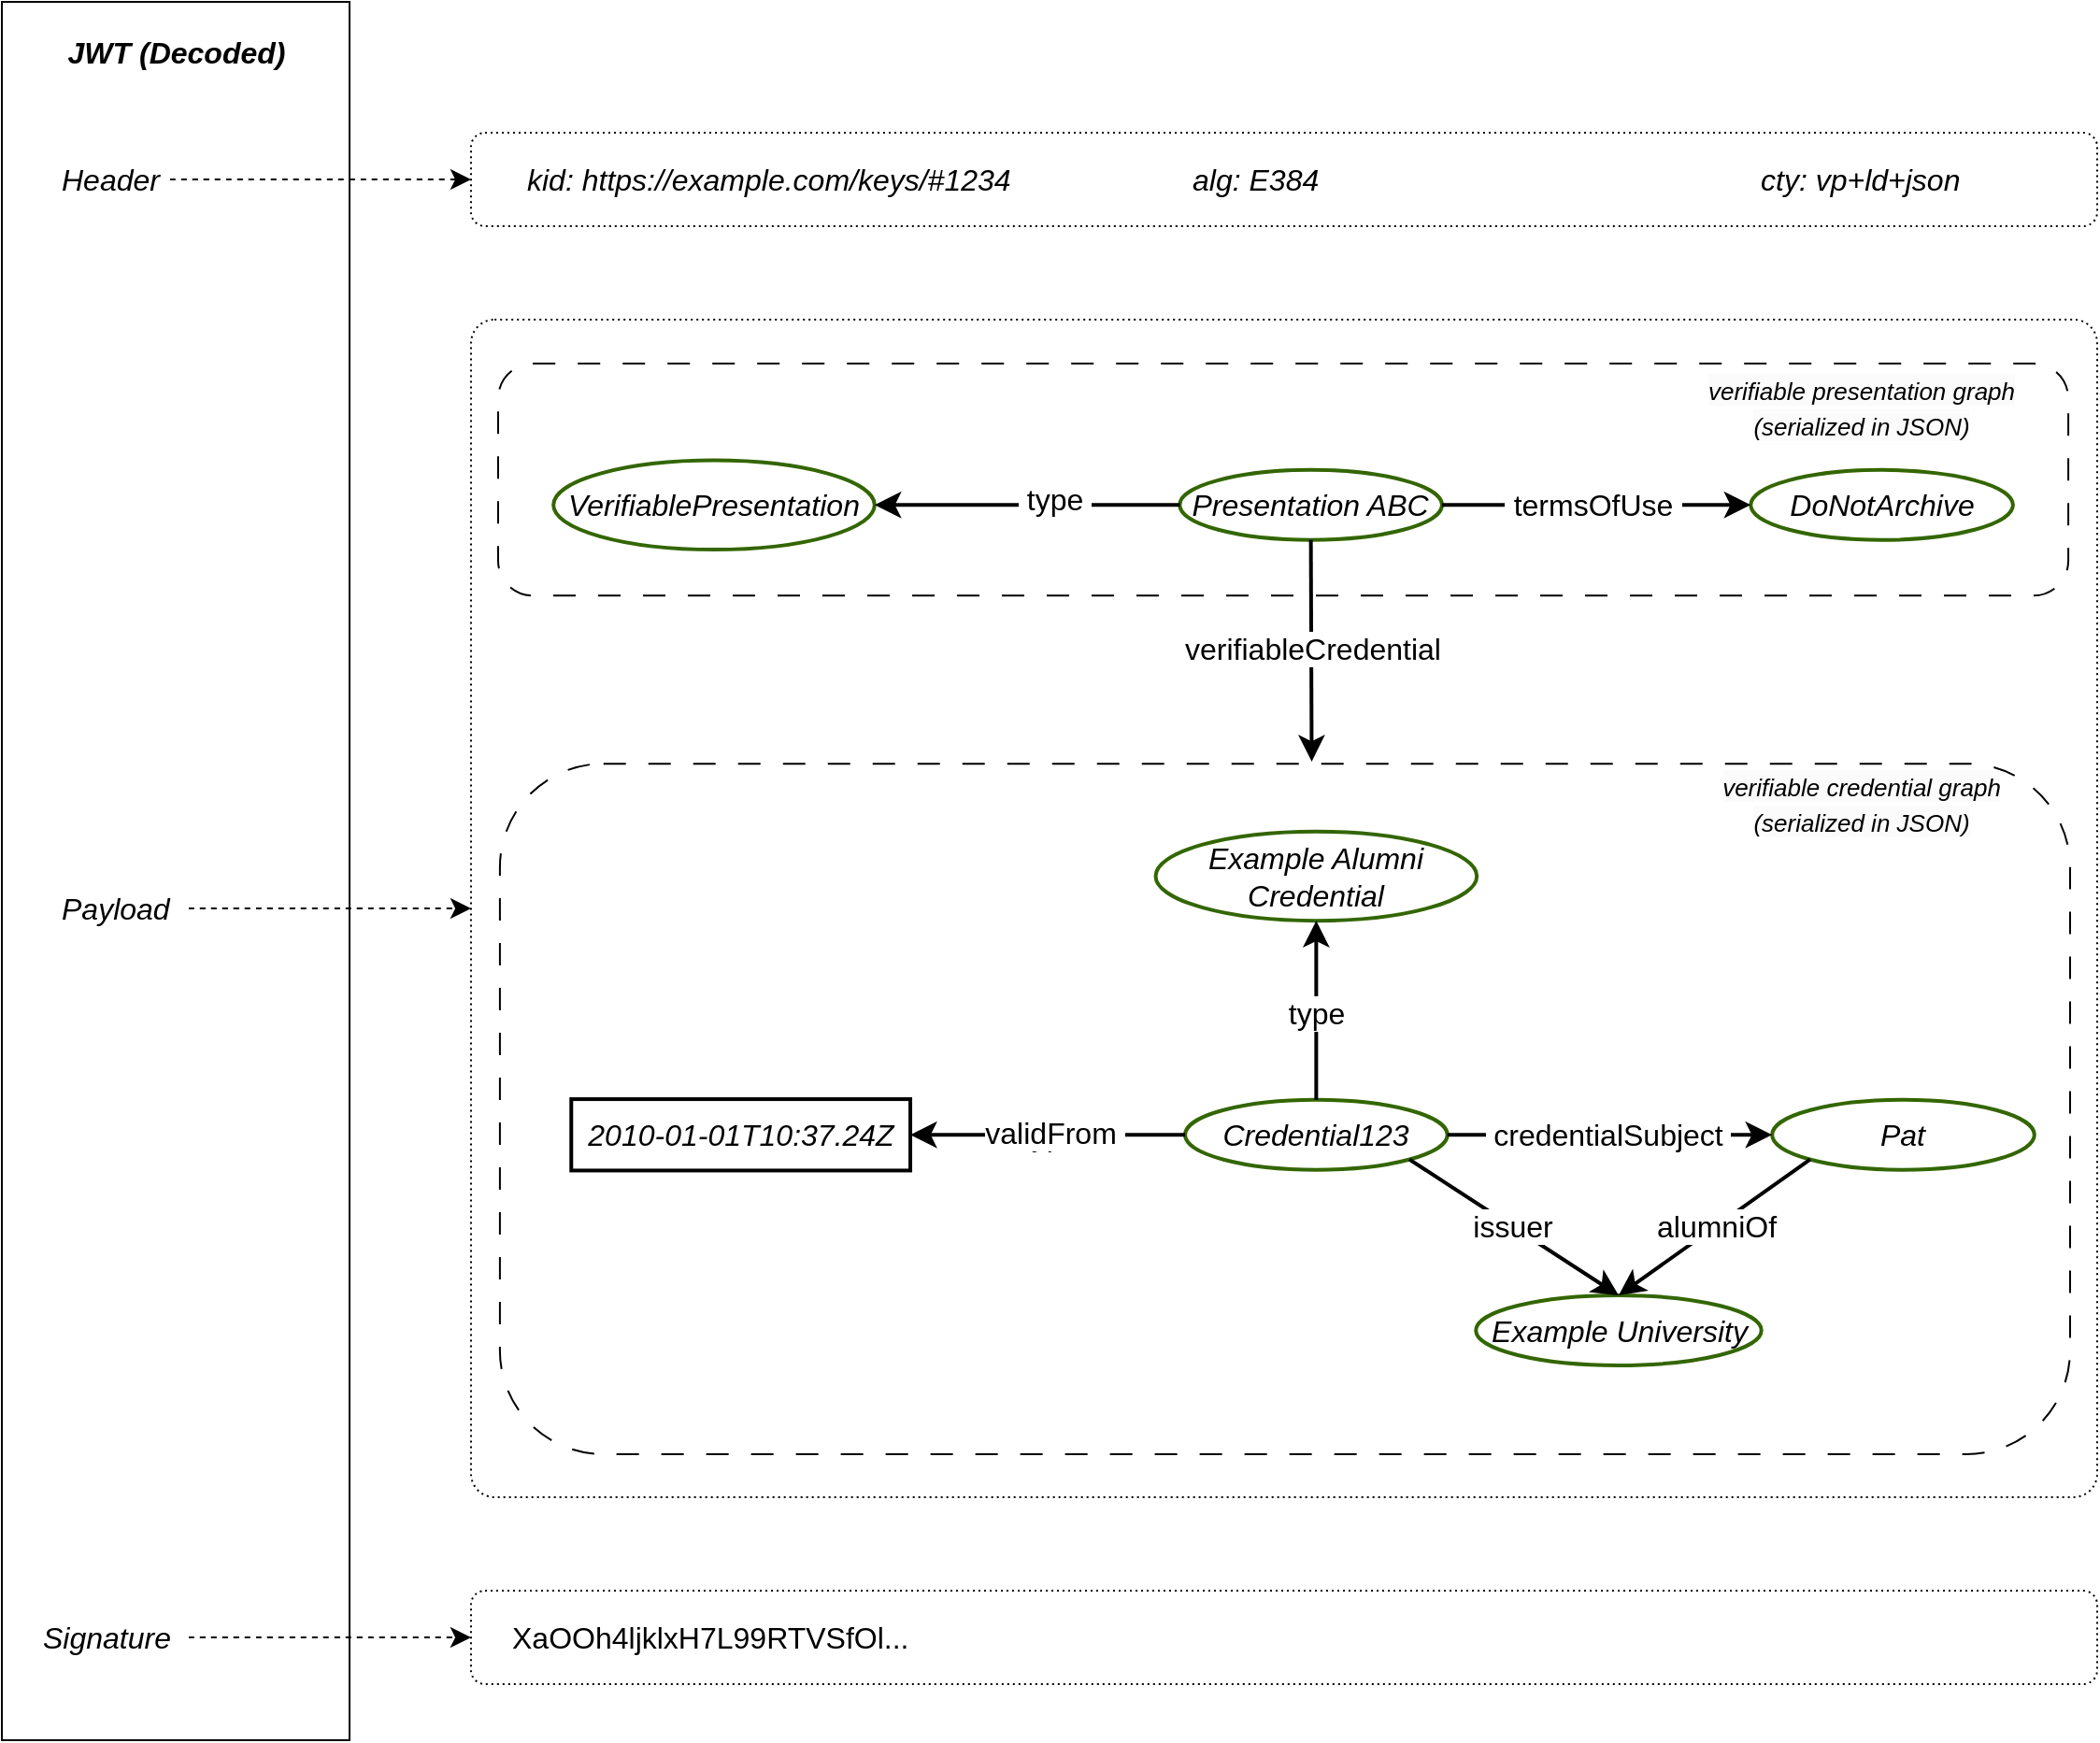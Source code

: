 <mxfile version="22.1.11" type="device">
  <diagram name="Page-1" id="ZRe_wIOORr0k_d4isBBX">
    <mxGraphModel dx="2851" dy="2033" grid="1" gridSize="10" guides="1" tooltips="1" connect="1" arrows="1" fold="1" page="1" pageScale="1" pageWidth="1169" pageHeight="827" math="0" shadow="0">
      <root>
        <mxCell id="0" />
        <mxCell id="1" parent="0" />
        <mxCell id="l4elXfhYGXROxwvpLcCw-24" value="" style="rounded=0;whiteSpace=wrap;html=1;fontSize=16;fillColor=none;" parent="1" vertex="1">
          <mxGeometry x="-1140" y="-810" width="186" height="930" as="geometry" />
        </mxCell>
        <mxCell id="l4elXfhYGXROxwvpLcCw-27" value="&lt;i&gt;&lt;b&gt;JWT (Decoded)&lt;/b&gt;&lt;/i&gt;" style="text;strokeColor=none;fillColor=none;html=1;align=center;verticalAlign=middle;whiteSpace=wrap;rounded=0;fontSize=16;" parent="1" vertex="1">
          <mxGeometry x="-1136.5" y="-800" width="179" height="34" as="geometry" />
        </mxCell>
        <mxCell id="l4elXfhYGXROxwvpLcCw-32" style="edgeStyle=none;curved=1;rounded=0;orthogonalLoop=1;jettySize=auto;html=1;exitX=1;exitY=0.5;exitDx=0;exitDy=0;fontSize=12;startSize=8;endSize=8;entryX=0;entryY=0.5;entryDx=0;entryDy=0;dashed=1;" parent="1" source="l4elXfhYGXROxwvpLcCw-28" target="ER31MuB_UY-cCxpY8kVJ-3" edge="1">
          <mxGeometry relative="1" as="geometry">
            <mxPoint x="-887" y="-775" as="targetPoint" />
          </mxGeometry>
        </mxCell>
        <mxCell id="l4elXfhYGXROxwvpLcCw-28" value="Header" style="text;strokeColor=none;fillColor=none;html=1;align=left;verticalAlign=middle;whiteSpace=wrap;rounded=0;fontSize=16;fontStyle=2" parent="1" vertex="1">
          <mxGeometry x="-1110" y="-730" width="60" height="30" as="geometry" />
        </mxCell>
        <mxCell id="l4elXfhYGXROxwvpLcCw-29" value="Payload&amp;nbsp;&amp;nbsp;" style="text;strokeColor=none;fillColor=none;html=1;align=left;verticalAlign=middle;whiteSpace=wrap;rounded=0;fontSize=16;fontStyle=2" parent="1" vertex="1">
          <mxGeometry x="-1110" y="-340" width="70" height="30" as="geometry" />
        </mxCell>
        <mxCell id="l4elXfhYGXROxwvpLcCw-30" value="Signature" style="text;strokeColor=none;fillColor=none;html=1;align=left;verticalAlign=middle;whiteSpace=wrap;rounded=0;fontSize=16;fontStyle=2" parent="1" vertex="1">
          <mxGeometry x="-1120" y="50" width="80" height="30" as="geometry" />
        </mxCell>
        <mxCell id="l4elXfhYGXROxwvpLcCw-33" style="edgeStyle=none;curved=1;rounded=0;orthogonalLoop=1;jettySize=auto;html=1;fontSize=12;startSize=8;endSize=8;dashed=1;exitX=1;exitY=0.5;exitDx=0;exitDy=0;entryX=0;entryY=0.5;entryDx=0;entryDy=0;" parent="1" source="l4elXfhYGXROxwvpLcCw-29" target="LiLZqgPSFhY8t4uFKLDl-37" edge="1">
          <mxGeometry relative="1" as="geometry">
            <mxPoint x="-1037" y="-480" as="sourcePoint" />
            <mxPoint x="-930" y="-290" as="targetPoint" />
          </mxGeometry>
        </mxCell>
        <mxCell id="l4elXfhYGXROxwvpLcCw-34" style="edgeStyle=none;curved=1;rounded=0;orthogonalLoop=1;jettySize=auto;html=1;fontSize=12;startSize=8;endSize=8;entryX=0;entryY=0.5;entryDx=0;entryDy=0;dashed=1;exitX=1;exitY=0.5;exitDx=0;exitDy=0;" parent="1" source="l4elXfhYGXROxwvpLcCw-30" target="l4elXfhYGXROxwvpLcCw-14" edge="1">
          <mxGeometry relative="1" as="geometry">
            <mxPoint x="-1030" y="65" as="sourcePoint" />
            <mxPoint x="-887" y="-132" as="targetPoint" />
          </mxGeometry>
        </mxCell>
        <mxCell id="ER31MuB_UY-cCxpY8kVJ-5" value="" style="group" parent="1" vertex="1" connectable="0">
          <mxGeometry x="-889" y="40" width="870" height="50" as="geometry" />
        </mxCell>
        <mxCell id="l4elXfhYGXROxwvpLcCw-14" value="" style="rounded=1;whiteSpace=wrap;html=1;fontSize=16;fillColor=none;dashed=1;dashPattern=1 2;" parent="ER31MuB_UY-cCxpY8kVJ-5" vertex="1">
          <mxGeometry width="870" height="50" as="geometry" />
        </mxCell>
        <mxCell id="JoZCwbDOvjXTbyjPgoR8-8" value="XaOOh4ljklxH7L99RTVSfOl..." style="text;strokeColor=none;fillColor=none;html=1;align=left;verticalAlign=middle;whiteSpace=wrap;rounded=0;fontSize=16;" parent="ER31MuB_UY-cCxpY8kVJ-5" vertex="1">
          <mxGeometry x="20" y="10" width="410" height="30" as="geometry" />
        </mxCell>
        <mxCell id="0PFf2DRD9uwXxl9YzXG2-1" value="" style="group" parent="1" vertex="1" connectable="0">
          <mxGeometry x="-889" y="-740" width="870" height="50" as="geometry" />
        </mxCell>
        <mxCell id="ER31MuB_UY-cCxpY8kVJ-3" value="" style="rounded=1;whiteSpace=wrap;html=1;fontSize=16;fillColor=none;dashed=1;dashPattern=1 2;" parent="0PFf2DRD9uwXxl9YzXG2-1" vertex="1">
          <mxGeometry width="870" height="50" as="geometry" />
        </mxCell>
        <mxCell id="l4elXfhYGXROxwvpLcCw-8" value="&lt;i&gt;kid: https://example.com/keys/#1234&lt;/i&gt;" style="text;strokeColor=none;fillColor=none;html=1;align=left;verticalAlign=middle;whiteSpace=wrap;rounded=0;fontSize=16;flipH=0;" parent="0PFf2DRD9uwXxl9YzXG2-1" vertex="1">
          <mxGeometry x="28" y="10" width="263" height="30" as="geometry" />
        </mxCell>
        <mxCell id="l4elXfhYGXROxwvpLcCw-9" value="&lt;i&gt;alg: E384&lt;/i&gt;" style="text;strokeColor=none;fillColor=none;html=1;align=left;verticalAlign=middle;whiteSpace=wrap;rounded=0;fontSize=16;flipH=0;" parent="0PFf2DRD9uwXxl9YzXG2-1" vertex="1">
          <mxGeometry x="384" y="10" width="160" height="30" as="geometry" />
        </mxCell>
        <mxCell id="l4elXfhYGXROxwvpLcCw-11" value="&lt;i&gt;cty: vp+ld+json&lt;/i&gt;" style="text;strokeColor=none;fillColor=none;html=1;align=left;verticalAlign=middle;whiteSpace=wrap;rounded=0;fontSize=16;flipH=0;" parent="0PFf2DRD9uwXxl9YzXG2-1" vertex="1">
          <mxGeometry x="688" y="10" width="160" height="30" as="geometry" />
        </mxCell>
        <mxCell id="8jJuMWRubzlYc9QQxYml-2" value="" style="group" vertex="1" connectable="0" parent="1">
          <mxGeometry x="-889" y="-640" width="870" height="630" as="geometry" />
        </mxCell>
        <mxCell id="LiLZqgPSFhY8t4uFKLDl-37" value="" style="rounded=1;whiteSpace=wrap;html=1;fontSize=16;fillColor=none;dashed=1;dashPattern=1 2;arcSize=2;" parent="8jJuMWRubzlYc9QQxYml-2" vertex="1">
          <mxGeometry width="870" height="630" as="geometry" />
        </mxCell>
        <mxCell id="LiLZqgPSFhY8t4uFKLDl-7" value="" style="rounded=1;whiteSpace=wrap;html=1;fontSize=16;fillColor=none;dashed=1;dashPattern=12 12;" parent="8jJuMWRubzlYc9QQxYml-2" vertex="1">
          <mxGeometry x="14.5" y="23.56" width="840.045" height="124.098" as="geometry" />
        </mxCell>
        <mxCell id="I-3xDNqU13IutiKupr62-10" style="edgeStyle=none;curved=1;rounded=0;orthogonalLoop=1;jettySize=auto;html=1;exitX=0;exitY=0.5;exitDx=0;exitDy=0;fontSize=12;startSize=8;endSize=8;" parent="8jJuMWRubzlYc9QQxYml-2" edge="1">
          <mxGeometry relative="1" as="geometry">
            <mxPoint x="28" y="144" as="sourcePoint" />
            <mxPoint x="28" y="144" as="targetPoint" />
          </mxGeometry>
        </mxCell>
        <mxCell id="I-3xDNqU13IutiKupr62-11" style="edgeStyle=none;curved=1;rounded=0;orthogonalLoop=1;jettySize=auto;html=1;exitX=1;exitY=0.5;exitDx=0;exitDy=0;fontSize=12;startSize=8;endSize=8;" parent="8jJuMWRubzlYc9QQxYml-2" edge="1">
          <mxGeometry relative="1" as="geometry">
            <mxPoint x="218" y="144" as="sourcePoint" />
            <mxPoint x="218" y="144" as="targetPoint" />
          </mxGeometry>
        </mxCell>
        <mxCell id="I-3xDNqU13IutiKupr62-59" value="&lt;i style=&quot;border-color: var(--border-color); color: rgb(0, 0, 0); font-family: Helvetica; font-size: 16px; font-variant-ligatures: normal; font-variant-caps: normal; font-weight: 400; letter-spacing: normal; orphans: 2; text-indent: 0px; text-transform: none; widows: 2; word-spacing: 0px; -webkit-text-stroke-width: 0px; background-color: rgb(251, 251, 251); text-decoration-thickness: initial; text-decoration-style: initial; text-decoration-color: initial;&quot;&gt;&lt;font style=&quot;border-color: var(--border-color); font-size: 13px;&quot;&gt;verifiable presentation graph&lt;br&gt;(serialized in JSON)&lt;br&gt;&lt;/font&gt;&lt;/i&gt;" style="text;whiteSpace=wrap;html=1;fontSize=16;align=center;rotation=0;" parent="8jJuMWRubzlYc9QQxYml-2" vertex="1">
          <mxGeometry x="641" y="21" width="205.5" height="30" as="geometry" />
        </mxCell>
        <mxCell id="LiLZqgPSFhY8t4uFKLDl-8" value="" style="rounded=1;whiteSpace=wrap;html=1;fontSize=16;fillColor=none;dashed=1;dashPattern=12 12;" parent="8jJuMWRubzlYc9QQxYml-2" vertex="1">
          <mxGeometry x="15.455" y="237.571" width="840.045" height="369.429" as="geometry" />
        </mxCell>
        <UserObject label="&lt;i&gt;&lt;font color=&quot;#000000&quot;&gt;Presentation ABC&lt;/font&gt;&lt;/i&gt;" id="LiLZqgPSFhY8t4uFKLDl-9">
          <mxCell style="ellipse;whiteSpace=wrap;html=1;fontSize=16;fillColor=none;strokeWidth=2;strokeColor=#336600;" parent="8jJuMWRubzlYc9QQxYml-2" vertex="1">
            <mxGeometry x="379.156" y="80.435" width="140.326" height="37.439" as="geometry" />
          </mxCell>
        </UserObject>
        <UserObject label="&lt;i&gt;&lt;font color=&quot;#000000&quot;&gt;VerifiablePresentation&lt;/font&gt;&lt;/i&gt;" id="LiLZqgPSFhY8t4uFKLDl-10">
          <mxCell style="ellipse;whiteSpace=wrap;html=1;fontSize=16;fillColor=none;strokeWidth=2;strokeColor=#336600;" parent="8jJuMWRubzlYc9QQxYml-2" vertex="1">
            <mxGeometry x="44.093" y="75.29" width="171.827" height="47.73" as="geometry" />
          </mxCell>
        </UserObject>
        <UserObject label="&lt;i&gt;&lt;font color=&quot;#000000&quot;&gt;DoNotArchive&lt;/font&gt;&lt;/i&gt;" id="LiLZqgPSFhY8t4uFKLDl-11">
          <mxCell style="ellipse;whiteSpace=wrap;html=1;fontSize=16;fillColor=none;strokeWidth=2;strokeColor=#336600;" parent="8jJuMWRubzlYc9QQxYml-2" vertex="1">
            <mxGeometry x="684.627" y="80.435" width="140.326" height="37.439" as="geometry" />
          </mxCell>
        </UserObject>
        <mxCell id="LiLZqgPSFhY8t4uFKLDl-12" style="edgeStyle=none;curved=1;rounded=0;orthogonalLoop=1;jettySize=auto;html=1;exitX=1;exitY=0.5;exitDx=0;exitDy=0;entryX=0;entryY=0.5;entryDx=0;entryDy=0;fontSize=12;startSize=8;endSize=8;strokeWidth=2;" parent="8jJuMWRubzlYc9QQxYml-2" source="LiLZqgPSFhY8t4uFKLDl-9" target="LiLZqgPSFhY8t4uFKLDl-11" edge="1">
          <mxGeometry relative="1" as="geometry" />
        </mxCell>
        <mxCell id="LiLZqgPSFhY8t4uFKLDl-13" value="&amp;nbsp;termsOfUse&amp;nbsp;" style="edgeLabel;html=1;align=center;verticalAlign=middle;resizable=0;points=[];fontSize=16;" parent="LiLZqgPSFhY8t4uFKLDl-12" vertex="1" connectable="0">
          <mxGeometry x="-0.029" relative="1" as="geometry">
            <mxPoint as="offset" />
          </mxGeometry>
        </mxCell>
        <mxCell id="LiLZqgPSFhY8t4uFKLDl-14" style="edgeStyle=none;curved=1;rounded=0;orthogonalLoop=1;jettySize=auto;html=1;exitX=0;exitY=0.5;exitDx=0;exitDy=0;entryX=1;entryY=0.5;entryDx=0;entryDy=0;fontSize=12;startSize=8;endSize=8;strokeWidth=2;" parent="8jJuMWRubzlYc9QQxYml-2" source="LiLZqgPSFhY8t4uFKLDl-9" target="LiLZqgPSFhY8t4uFKLDl-10" edge="1">
          <mxGeometry relative="1" as="geometry">
            <mxPoint x="298.015" y="185.441" as="sourcePoint" />
            <mxPoint x="589.167" y="185.441" as="targetPoint" />
          </mxGeometry>
        </mxCell>
        <mxCell id="LiLZqgPSFhY8t4uFKLDl-15" value="&amp;nbsp;type&amp;nbsp;" style="edgeLabel;html=1;align=center;verticalAlign=middle;resizable=0;points=[];fontSize=16;" parent="LiLZqgPSFhY8t4uFKLDl-14" vertex="1" connectable="0">
          <mxGeometry x="-0.181" y="-3" relative="1" as="geometry">
            <mxPoint as="offset" />
          </mxGeometry>
        </mxCell>
        <mxCell id="LiLZqgPSFhY8t4uFKLDl-16" style="edgeStyle=none;curved=1;rounded=0;orthogonalLoop=1;jettySize=auto;html=1;entryX=0.517;entryY=-0.003;entryDx=0;entryDy=0;fontSize=12;startSize=8;endSize=8;strokeWidth=2;entryPerimeter=0;exitX=0.5;exitY=1;exitDx=0;exitDy=0;" parent="8jJuMWRubzlYc9QQxYml-2" source="LiLZqgPSFhY8t4uFKLDl-9" target="LiLZqgPSFhY8t4uFKLDl-8" edge="1">
          <mxGeometry relative="1" as="geometry">
            <mxPoint x="473.661" y="132.566" as="sourcePoint" />
            <mxPoint x="-12.45" y="258.141" as="targetPoint" />
          </mxGeometry>
        </mxCell>
        <mxCell id="LiLZqgPSFhY8t4uFKLDl-17" value="verifiableCredential" style="edgeLabel;html=1;align=center;verticalAlign=middle;resizable=0;points=[];fontSize=16;" parent="LiLZqgPSFhY8t4uFKLDl-16" vertex="1" connectable="0">
          <mxGeometry x="-0.029" relative="1" as="geometry">
            <mxPoint as="offset" />
          </mxGeometry>
        </mxCell>
        <UserObject label="&lt;i&gt;&lt;font color=&quot;#000000&quot;&gt;Example University&lt;/font&gt;&lt;/i&gt;" id="LiLZqgPSFhY8t4uFKLDl-18">
          <mxCell style="ellipse;whiteSpace=wrap;html=1;fontSize=16;fillColor=none;strokeWidth=2;strokeColor=#336600;" parent="8jJuMWRubzlYc9QQxYml-2" vertex="1">
            <mxGeometry x="537.619" y="522.041" width="152.736" height="37.439" as="geometry" />
          </mxCell>
        </UserObject>
        <UserObject label="&lt;i&gt;&lt;font color=&quot;#000000&quot;&gt;2010-01-01T10:37.24Z&lt;/font&gt;&lt;/i&gt;" id="LiLZqgPSFhY8t4uFKLDl-19">
          <mxCell style="rounded=0;whiteSpace=wrap;html=1;fontSize=16;fillColor=none;strokeWidth=2;" parent="8jJuMWRubzlYc9QQxYml-2" vertex="1">
            <mxGeometry x="53.638" y="417.035" width="181.373" height="38.184" as="geometry" />
          </mxCell>
        </UserObject>
        <UserObject label="&lt;i&gt;&lt;font color=&quot;#000000&quot;&gt;Example Alumni Credential&lt;/font&gt;&lt;/i&gt;" id="LiLZqgPSFhY8t4uFKLDl-20">
          <mxCell style="ellipse;whiteSpace=wrap;html=1;fontSize=16;fillColor=none;strokeWidth=2;strokeColor=#336600;" parent="8jJuMWRubzlYc9QQxYml-2" vertex="1">
            <mxGeometry x="366.269" y="273.846" width="171.827" height="47.73" as="geometry" />
          </mxCell>
        </UserObject>
        <UserObject label="&lt;i&gt;&lt;font color=&quot;#000000&quot;&gt;Credential123&lt;/font&gt;&lt;/i&gt;" id="LiLZqgPSFhY8t4uFKLDl-21">
          <mxCell style="ellipse;whiteSpace=wrap;html=1;fontSize=16;fillColor=none;strokeWidth=2;strokeColor=#336600;" parent="8jJuMWRubzlYc9QQxYml-2" vertex="1">
            <mxGeometry x="382.02" y="417.408" width="140.326" height="37.439" as="geometry" />
          </mxCell>
        </UserObject>
        <UserObject label="&lt;i&gt;&lt;font color=&quot;#000000&quot;&gt;Pat&lt;/font&gt;&lt;/i&gt;" id="LiLZqgPSFhY8t4uFKLDl-22">
          <mxCell style="ellipse;whiteSpace=wrap;html=1;fontSize=16;fillColor=none;strokeWidth=2;strokeColor=#336600;" parent="8jJuMWRubzlYc9QQxYml-2" vertex="1">
            <mxGeometry x="696.082" y="417.408" width="140.326" height="37.439" as="geometry" />
          </mxCell>
        </UserObject>
        <mxCell id="LiLZqgPSFhY8t4uFKLDl-23" style="edgeStyle=none;curved=1;rounded=0;orthogonalLoop=1;jettySize=auto;html=1;exitX=0;exitY=0.5;exitDx=0;exitDy=0;fontSize=12;startSize=8;endSize=8;" parent="8jJuMWRubzlYc9QQxYml-2" source="LiLZqgPSFhY8t4uFKLDl-19" target="LiLZqgPSFhY8t4uFKLDl-19" edge="1">
          <mxGeometry relative="1" as="geometry" />
        </mxCell>
        <mxCell id="LiLZqgPSFhY8t4uFKLDl-24" style="edgeStyle=none;curved=1;rounded=0;orthogonalLoop=1;jettySize=auto;html=1;exitX=1;exitY=0.5;exitDx=0;exitDy=0;fontSize=12;startSize=8;endSize=8;" parent="8jJuMWRubzlYc9QQxYml-2" source="LiLZqgPSFhY8t4uFKLDl-19" target="LiLZqgPSFhY8t4uFKLDl-19" edge="1">
          <mxGeometry relative="1" as="geometry" />
        </mxCell>
        <mxCell id="LiLZqgPSFhY8t4uFKLDl-25" value="" style="endArrow=classic;html=1;rounded=0;fontSize=12;startSize=8;endSize=8;curved=1;exitX=0.5;exitY=0;exitDx=0;exitDy=0;entryX=0.5;entryY=1;entryDx=0;entryDy=0;strokeWidth=2;" parent="8jJuMWRubzlYc9QQxYml-2" source="LiLZqgPSFhY8t4uFKLDl-21" target="LiLZqgPSFhY8t4uFKLDl-20" edge="1">
          <mxGeometry width="50" height="50" relative="1" as="geometry">
            <mxPoint x="-573.532" y="-41.171" as="sourcePoint" />
            <mxPoint x="-525.802" y="-88.901" as="targetPoint" />
          </mxGeometry>
        </mxCell>
        <mxCell id="LiLZqgPSFhY8t4uFKLDl-26" value="type" style="edgeLabel;html=1;align=center;verticalAlign=middle;resizable=0;points=[];fontSize=16;" parent="LiLZqgPSFhY8t4uFKLDl-25" vertex="1" connectable="0">
          <mxGeometry x="-0.016" relative="1" as="geometry">
            <mxPoint as="offset" />
          </mxGeometry>
        </mxCell>
        <mxCell id="LiLZqgPSFhY8t4uFKLDl-27" value="" style="endArrow=classic;html=1;rounded=0;fontSize=12;startSize=8;endSize=8;curved=1;exitX=0;exitY=0.5;exitDx=0;exitDy=0;entryX=1;entryY=0.5;entryDx=0;entryDy=0;strokeWidth=2;" parent="8jJuMWRubzlYc9QQxYml-2" source="LiLZqgPSFhY8t4uFKLDl-21" target="LiLZqgPSFhY8t4uFKLDl-19" edge="1">
          <mxGeometry width="50" height="50" relative="1" as="geometry">
            <mxPoint x="-697.629" y="-288.994" as="sourcePoint" />
            <mxPoint x="-697.629" y="-384.453" as="targetPoint" />
          </mxGeometry>
        </mxCell>
        <mxCell id="LiLZqgPSFhY8t4uFKLDl-28" value="type" style="edgeLabel;html=1;align=center;verticalAlign=middle;resizable=0;points=[];fontSize=16;" parent="LiLZqgPSFhY8t4uFKLDl-27" vertex="1" connectable="0">
          <mxGeometry x="-0.016" relative="1" as="geometry">
            <mxPoint as="offset" />
          </mxGeometry>
        </mxCell>
        <mxCell id="LiLZqgPSFhY8t4uFKLDl-29" value="validFrom&amp;nbsp;" style="edgeLabel;html=1;align=center;verticalAlign=middle;resizable=0;points=[];fontSize=16;" parent="LiLZqgPSFhY8t4uFKLDl-27" vertex="1" connectable="0">
          <mxGeometry x="-0.041" y="-1" relative="1" as="geometry">
            <mxPoint as="offset" />
          </mxGeometry>
        </mxCell>
        <mxCell id="LiLZqgPSFhY8t4uFKLDl-30" value="" style="endArrow=classic;html=1;rounded=0;fontSize=12;startSize=8;endSize=8;curved=1;entryX=0.5;entryY=0;entryDx=0;entryDy=0;strokeWidth=2;exitX=1;exitY=1;exitDx=0;exitDy=0;" parent="8jJuMWRubzlYc9QQxYml-2" source="LiLZqgPSFhY8t4uFKLDl-21" target="LiLZqgPSFhY8t4uFKLDl-18" edge="1">
          <mxGeometry width="50" height="50" relative="1" as="geometry">
            <mxPoint x="-561.122" y="-201.915" as="sourcePoint" />
            <mxPoint x="-668.991" y="-129.366" as="targetPoint" />
          </mxGeometry>
        </mxCell>
        <mxCell id="LiLZqgPSFhY8t4uFKLDl-31" value="issuer" style="edgeLabel;html=1;align=center;verticalAlign=middle;resizable=0;points=[];fontSize=16;" parent="LiLZqgPSFhY8t4uFKLDl-30" vertex="1" connectable="0">
          <mxGeometry x="-0.016" relative="1" as="geometry">
            <mxPoint as="offset" />
          </mxGeometry>
        </mxCell>
        <mxCell id="LiLZqgPSFhY8t4uFKLDl-32" value="" style="endArrow=classic;html=1;rounded=0;fontSize=12;startSize=8;endSize=8;curved=1;entryX=0;entryY=0.5;entryDx=0;entryDy=0;strokeWidth=2;exitX=1;exitY=0.5;exitDx=0;exitDy=0;" parent="8jJuMWRubzlYc9QQxYml-2" source="LiLZqgPSFhY8t4uFKLDl-21" target="LiLZqgPSFhY8t4uFKLDl-22" edge="1">
          <mxGeometry width="50" height="50" relative="1" as="geometry">
            <mxPoint x="-506.71" y="-212.998" as="sourcePoint" />
            <mxPoint x="-793.089" y="-260.728" as="targetPoint" />
          </mxGeometry>
        </mxCell>
        <mxCell id="LiLZqgPSFhY8t4uFKLDl-33" value="&amp;nbsp;credentialSubject&amp;nbsp;" style="edgeLabel;html=1;align=center;verticalAlign=middle;resizable=0;points=[];fontSize=16;" parent="LiLZqgPSFhY8t4uFKLDl-32" vertex="1" connectable="0">
          <mxGeometry x="-0.016" relative="1" as="geometry">
            <mxPoint as="offset" />
          </mxGeometry>
        </mxCell>
        <mxCell id="LiLZqgPSFhY8t4uFKLDl-34" value="" style="endArrow=classic;html=1;rounded=0;fontSize=12;startSize=8;endSize=8;curved=1;entryX=0.5;entryY=0;entryDx=0;entryDy=0;strokeWidth=2;exitX=0;exitY=1;exitDx=0;exitDy=0;" parent="8jJuMWRubzlYc9QQxYml-2" source="LiLZqgPSFhY8t4uFKLDl-22" target="LiLZqgPSFhY8t4uFKLDl-18" edge="1">
          <mxGeometry width="50" height="50" relative="1" as="geometry">
            <mxPoint x="-277.607" y="-107.993" as="sourcePoint" />
            <mxPoint x="-94.324" y="-107.993" as="targetPoint" />
          </mxGeometry>
        </mxCell>
        <mxCell id="LiLZqgPSFhY8t4uFKLDl-35" value="alumniOf" style="edgeLabel;html=1;align=center;verticalAlign=middle;resizable=0;points=[];fontSize=16;" parent="LiLZqgPSFhY8t4uFKLDl-34" vertex="1" connectable="0">
          <mxGeometry x="-0.016" relative="1" as="geometry">
            <mxPoint as="offset" />
          </mxGeometry>
        </mxCell>
        <mxCell id="8jJuMWRubzlYc9QQxYml-1" value="&lt;i style=&quot;border-color: var(--border-color); color: rgb(0, 0, 0); font-family: Helvetica; font-size: 16px; font-variant-ligatures: normal; font-variant-caps: normal; font-weight: 400; letter-spacing: normal; orphans: 2; text-indent: 0px; text-transform: none; widows: 2; word-spacing: 0px; -webkit-text-stroke-width: 0px; background-color: rgb(251, 251, 251); text-decoration-thickness: initial; text-decoration-style: initial; text-decoration-color: initial;&quot;&gt;&lt;font style=&quot;border-color: var(--border-color); font-size: 13px;&quot;&gt;verifiable credential graph&lt;br&gt;(serialized in JSON)&lt;br&gt;&lt;/font&gt;&lt;/i&gt;" style="text;whiteSpace=wrap;html=1;fontSize=16;align=center;rotation=0;" vertex="1" parent="8jJuMWRubzlYc9QQxYml-2">
          <mxGeometry x="641" y="232.85" width="205.5" height="30" as="geometry" />
        </mxCell>
      </root>
    </mxGraphModel>
  </diagram>
</mxfile>
